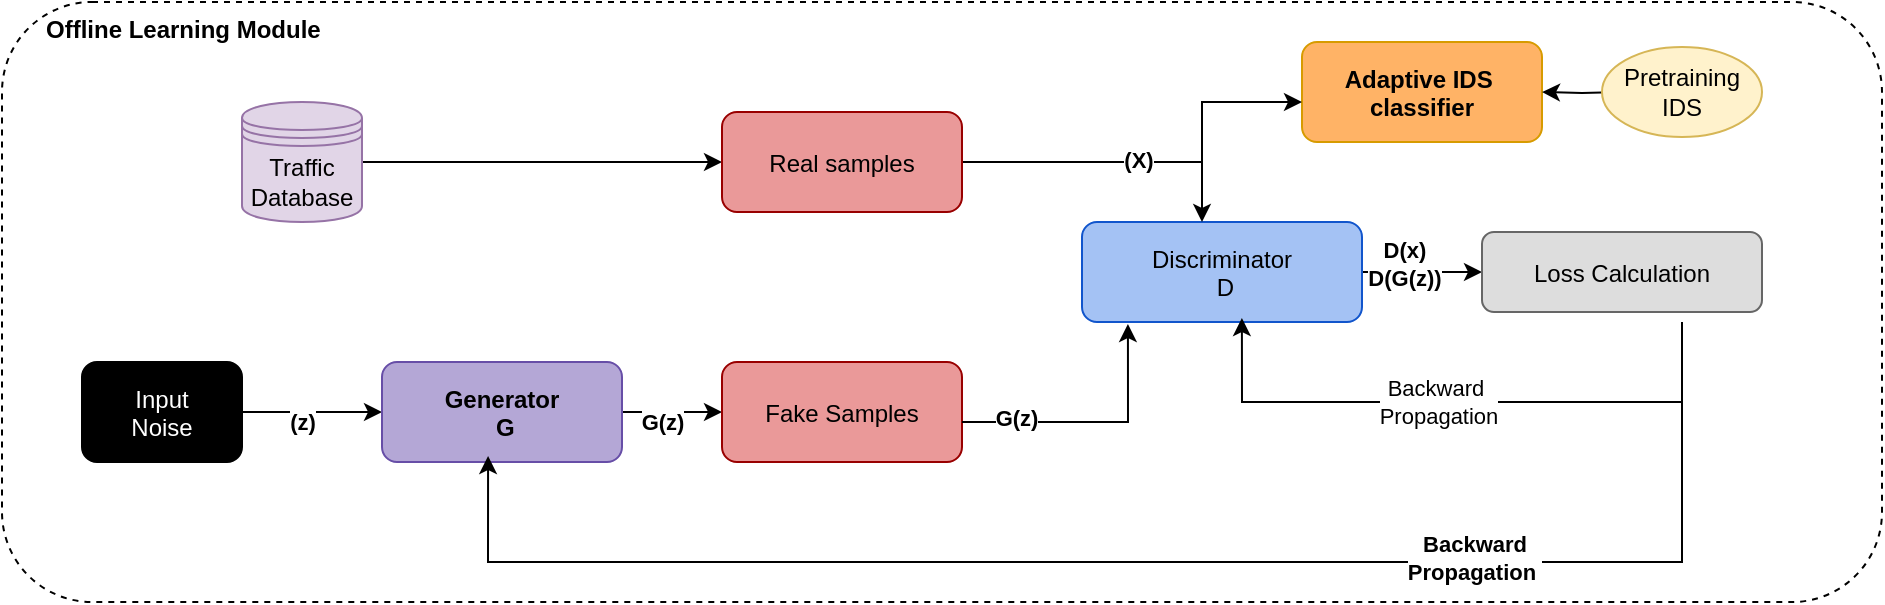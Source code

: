 <mxfile version="27.2.0" pages="3">
  <diagram id="page1" name="IDS + CTGAN Architecture">
    <mxGraphModel dx="872" dy="431" grid="1" gridSize="10" guides="1" tooltips="1" connect="1" arrows="1" fold="1" page="1" pageScale="1" pageWidth="1600" pageHeight="1200" math="0" shadow="0">
      <root>
        <mxCell id="0" />
        <mxCell id="1" parent="0" />
        <mxCell id="boxIDS" value="" style="rounded=1;dashed=1;fillColor=none;strokeColor=#000000;" parent="1" vertex="1">
          <mxGeometry x="40" y="30" width="940" height="300" as="geometry" />
        </mxCell>
        <mxCell id="labIDS" value="Offline Learning Module" style="text;html=1;fontStyle=1;fillColor=none;strokeColor=none;" parent="1" vertex="1">
          <mxGeometry x="60" y="30" width="100" height="20" as="geometry" />
        </mxCell>
        <mxCell id="ids" value="Adaptive IDS &#xa;classifier" style="rounded=1;fillColor=#ffb366;strokeColor=#d79b00;fontStyle=1;" parent="1" vertex="1">
          <mxGeometry x="690" y="50" width="120" height="50" as="geometry" />
        </mxCell>
        <mxCell id="4" style="endArrow=block;" parent="1" edge="1">
          <mxGeometry relative="1" as="geometry" />
        </mxCell>
        <mxCell id="8kCb_KNf4K_WgnJwePz0-16" value="" style="edgeStyle=orthogonalEdgeStyle;rounded=0;orthogonalLoop=1;jettySize=auto;html=1;" parent="1" source="8kCb_KNf4K_WgnJwePz0-12" target="8kCb_KNf4K_WgnJwePz0-13" edge="1">
          <mxGeometry relative="1" as="geometry" />
        </mxCell>
        <mxCell id="8kCb_KNf4K_WgnJwePz0-20" value="&lt;b&gt;(z)&lt;/b&gt;" style="edgeLabel;html=1;align=center;verticalAlign=middle;resizable=0;points=[];" parent="8kCb_KNf4K_WgnJwePz0-16" vertex="1" connectable="0">
          <mxGeometry x="-0.1" y="-2" relative="1" as="geometry">
            <mxPoint x="-2" y="3" as="offset" />
          </mxGeometry>
        </mxCell>
        <mxCell id="8kCb_KNf4K_WgnJwePz0-12" value="Input&#xa;Noise" style="rounded=1;fillColor=#000000;fontColor=#ffffff;" parent="1" vertex="1">
          <mxGeometry x="80" y="210" width="80" height="50" as="geometry" />
        </mxCell>
        <mxCell id="8kCb_KNf4K_WgnJwePz0-21" value="" style="edgeStyle=orthogonalEdgeStyle;rounded=0;orthogonalLoop=1;jettySize=auto;html=1;" parent="1" source="8kCb_KNf4K_WgnJwePz0-13" target="8kCb_KNf4K_WgnJwePz0-14" edge="1">
          <mxGeometry relative="1" as="geometry" />
        </mxCell>
        <mxCell id="8kCb_KNf4K_WgnJwePz0-23" value="&lt;b&gt;G(z)&lt;/b&gt;" style="edgeLabel;html=1;align=center;verticalAlign=middle;resizable=0;points=[];" parent="8kCb_KNf4K_WgnJwePz0-21" vertex="1" connectable="0">
          <mxGeometry x="-0.05" y="-1" relative="1" as="geometry">
            <mxPoint x="-4" y="4" as="offset" />
          </mxGeometry>
        </mxCell>
        <mxCell id="8kCb_KNf4K_WgnJwePz0-13" value="Generator&#xa; G" style="rounded=1;fillColor=#b4a7d6;strokeColor=#674ea7;fontStyle=1;" parent="1" vertex="1">
          <mxGeometry x="230" y="210" width="120" height="50" as="geometry" />
        </mxCell>
        <mxCell id="8kCb_KNf4K_WgnJwePz0-14" value="Fake Samples" style="rounded=1;fillColor=#ea9999;strokeColor=#990000;" parent="1" vertex="1">
          <mxGeometry x="400" y="210" width="120" height="50" as="geometry" />
        </mxCell>
        <mxCell id="8kCb_KNf4K_WgnJwePz0-43" value="" style="edgeStyle=orthogonalEdgeStyle;rounded=0;orthogonalLoop=1;jettySize=auto;html=1;" parent="1" source="8kCb_KNf4K_WgnJwePz0-15" target="8kCb_KNf4K_WgnJwePz0-42" edge="1">
          <mxGeometry relative="1" as="geometry" />
        </mxCell>
        <mxCell id="8kCb_KNf4K_WgnJwePz0-44" value="&lt;b&gt;D(x)&lt;/b&gt;&lt;div&gt;&lt;b&gt;D(G(z))&lt;/b&gt;&lt;/div&gt;" style="edgeLabel;html=1;align=center;verticalAlign=middle;resizable=0;points=[];" parent="8kCb_KNf4K_WgnJwePz0-43" vertex="1" connectable="0">
          <mxGeometry x="-0.3" y="4" relative="1" as="geometry">
            <mxPoint as="offset" />
          </mxGeometry>
        </mxCell>
        <mxCell id="8kCb_KNf4K_WgnJwePz0-15" value="Discriminator&#xa; D" style="rounded=1;fillColor=#a4c2f4;strokeColor=#1155cc;" parent="1" vertex="1">
          <mxGeometry x="580" y="140" width="140" height="50" as="geometry" />
        </mxCell>
        <mxCell id="8kCb_KNf4K_WgnJwePz0-26" value="" style="edgeStyle=orthogonalEdgeStyle;rounded=0;orthogonalLoop=1;jettySize=auto;html=1;" parent="1" source="8kCb_KNf4K_WgnJwePz0-24" target="8kCb_KNf4K_WgnJwePz0-25" edge="1">
          <mxGeometry relative="1" as="geometry" />
        </mxCell>
        <mxCell id="8kCb_KNf4K_WgnJwePz0-24" value="Traffic&lt;div&gt;Database&lt;/div&gt;" style="shape=datastore;whiteSpace=wrap;html=1;fillColor=#e1d5e7;strokeColor=#9673a6;" parent="1" vertex="1">
          <mxGeometry x="160" y="80" width="60" height="60" as="geometry" />
        </mxCell>
        <mxCell id="8kCb_KNf4K_WgnJwePz0-27" value="" style="edgeStyle=orthogonalEdgeStyle;rounded=0;orthogonalLoop=1;jettySize=auto;html=1;" parent="1" source="8kCb_KNf4K_WgnJwePz0-25" target="8kCb_KNf4K_WgnJwePz0-15" edge="1">
          <mxGeometry relative="1" as="geometry">
            <Array as="points">
              <mxPoint x="640" y="110" />
            </Array>
          </mxGeometry>
        </mxCell>
        <mxCell id="8kCb_KNf4K_WgnJwePz0-31" value="&lt;b&gt;&lt;font&gt;(X)&lt;/font&gt;&lt;/b&gt;" style="edgeLabel;html=1;align=center;verticalAlign=middle;resizable=0;points=[];" parent="8kCb_KNf4K_WgnJwePz0-27" vertex="1" connectable="0">
          <mxGeometry x="0.173" y="1" relative="1" as="geometry">
            <mxPoint as="offset" />
          </mxGeometry>
        </mxCell>
        <mxCell id="8kCb_KNf4K_WgnJwePz0-25" value="Real samples" style="rounded=1;fillColor=#ea9999;strokeColor=#990000;" parent="1" vertex="1">
          <mxGeometry x="400" y="85" width="120" height="50" as="geometry" />
        </mxCell>
        <mxCell id="8kCb_KNf4K_WgnJwePz0-30" value="" style="endArrow=classic;html=1;rounded=0;entryX=0.164;entryY=1.02;entryDx=0;entryDy=0;entryPerimeter=0;" parent="1" target="8kCb_KNf4K_WgnJwePz0-15" edge="1">
          <mxGeometry width="50" height="50" relative="1" as="geometry">
            <mxPoint x="520" y="240" as="sourcePoint" />
            <mxPoint x="570" y="190" as="targetPoint" />
            <Array as="points">
              <mxPoint x="603" y="240" />
            </Array>
          </mxGeometry>
        </mxCell>
        <mxCell id="8kCb_KNf4K_WgnJwePz0-32" value="&lt;b&gt;G(z)&lt;/b&gt;" style="edgeLabel;html=1;align=center;verticalAlign=middle;resizable=0;points=[];" parent="8kCb_KNf4K_WgnJwePz0-30" vertex="1" connectable="0">
          <mxGeometry x="0.127" y="2" relative="1" as="geometry">
            <mxPoint x="-48" as="offset" />
          </mxGeometry>
        </mxCell>
        <mxCell id="8kCb_KNf4K_WgnJwePz0-42" value="Loss Calculation" style="rounded=1;fillColor=#dddddd;strokeColor=#666666;" parent="1" vertex="1">
          <mxGeometry x="780" y="145" width="140" height="40" as="geometry" />
        </mxCell>
        <mxCell id="8kCb_KNf4K_WgnJwePz0-47" value="" style="endArrow=classic;html=1;rounded=0;entryX=0;entryY=0.6;entryDx=0;entryDy=0;entryPerimeter=0;" parent="1" target="ids" edge="1">
          <mxGeometry width="50" height="50" relative="1" as="geometry">
            <mxPoint x="640" y="110" as="sourcePoint" />
            <mxPoint x="690" y="60" as="targetPoint" />
            <Array as="points">
              <mxPoint x="640" y="80" />
            </Array>
          </mxGeometry>
        </mxCell>
        <mxCell id="8kCb_KNf4K_WgnJwePz0-49" value="" style="edgeStyle=orthogonalEdgeStyle;rounded=0;orthogonalLoop=1;jettySize=auto;html=1;" parent="1" target="ids" edge="1">
          <mxGeometry relative="1" as="geometry">
            <mxPoint x="850" y="75" as="sourcePoint" />
          </mxGeometry>
        </mxCell>
        <mxCell id="8kCb_KNf4K_WgnJwePz0-50" value="" style="endArrow=classic;html=1;rounded=0;entryX=0.442;entryY=0.94;entryDx=0;entryDy=0;entryPerimeter=0;" parent="1" target="8kCb_KNf4K_WgnJwePz0-13" edge="1">
          <mxGeometry width="50" height="50" relative="1" as="geometry">
            <mxPoint x="880" y="190" as="sourcePoint" />
            <mxPoint x="610" y="260" as="targetPoint" />
            <Array as="points">
              <mxPoint x="880" y="310" />
              <mxPoint x="283" y="310" />
            </Array>
          </mxGeometry>
        </mxCell>
        <mxCell id="8kCb_KNf4K_WgnJwePz0-51" value="&lt;b&gt;Backward&lt;/b&gt;&lt;div&gt;&lt;b&gt;Propagation&amp;nbsp;&lt;/b&gt;&lt;/div&gt;" style="edgeLabel;html=1;align=center;verticalAlign=middle;resizable=0;points=[];" parent="8kCb_KNf4K_WgnJwePz0-50" vertex="1" connectable="0">
          <mxGeometry x="-0.417" y="-2" relative="1" as="geometry">
            <mxPoint as="offset" />
          </mxGeometry>
        </mxCell>
        <mxCell id="8kCb_KNf4K_WgnJwePz0-52" value="" style="endArrow=classic;html=1;rounded=0;entryX=0.571;entryY=0.96;entryDx=0;entryDy=0;entryPerimeter=0;" parent="1" target="8kCb_KNf4K_WgnJwePz0-15" edge="1">
          <mxGeometry width="50" height="50" relative="1" as="geometry">
            <mxPoint x="880" y="230" as="sourcePoint" />
            <mxPoint x="690" y="210" as="targetPoint" />
            <Array as="points">
              <mxPoint x="660" y="230" />
            </Array>
          </mxGeometry>
        </mxCell>
        <mxCell id="fAszUFgawFRJL8DUQpxN-4" value="Backward&amp;nbsp;&lt;div&gt;Propagation&lt;/div&gt;" style="edgeLabel;html=1;align=center;verticalAlign=middle;resizable=0;points=[];" vertex="1" connectable="0" parent="8kCb_KNf4K_WgnJwePz0-52">
          <mxGeometry x="-0.069" relative="1" as="geometry">
            <mxPoint as="offset" />
          </mxGeometry>
        </mxCell>
        <mxCell id="fAszUFgawFRJL8DUQpxN-6" value="Pretraining&lt;div&gt;IDS&lt;/div&gt;" style="ellipse;whiteSpace=wrap;html=1;fillColor=#fff2cc;strokeColor=#d6b656;" vertex="1" parent="1">
          <mxGeometry x="840" y="52.5" width="80" height="45" as="geometry" />
        </mxCell>
      </root>
    </mxGraphModel>
  </diagram>
  <diagram id="KX8tMPdGqFjX7cJ3U-cG" name="Page-2">
    <mxGraphModel dx="872" dy="431" grid="1" gridSize="10" guides="1" tooltips="1" connect="1" arrows="1" fold="1" page="1" pageScale="1" pageWidth="827" pageHeight="1169" math="0" shadow="0">
      <root>
        <mxCell id="0" />
        <mxCell id="1" parent="0" />
        <mxCell id="4LsEy1wEaaYIPvMXNF_o-7" value="" style="edgeStyle=orthogonalEdgeStyle;rounded=0;orthogonalLoop=1;jettySize=auto;html=1;" edge="1" parent="1" source="4LsEy1wEaaYIPvMXNF_o-1" target="4LsEy1wEaaYIPvMXNF_o-2">
          <mxGeometry relative="1" as="geometry" />
        </mxCell>
        <mxCell id="4LsEy1wEaaYIPvMXNF_o-1" value="&lt;b&gt;Traffic&lt;/b&gt;&lt;div&gt;&lt;b&gt;Dataset&lt;/b&gt;&lt;/div&gt;" style="shape=datastore;whiteSpace=wrap;html=1;fillColor=#e1d5e7;strokeColor=#9673a6;" vertex="1" parent="1">
          <mxGeometry x="100" y="160" width="60" height="70" as="geometry" />
        </mxCell>
        <mxCell id="4LsEy1wEaaYIPvMXNF_o-8" value="" style="edgeStyle=orthogonalEdgeStyle;rounded=0;orthogonalLoop=1;jettySize=auto;html=1;" edge="1" parent="1" source="4LsEy1wEaaYIPvMXNF_o-2" target="4LsEy1wEaaYIPvMXNF_o-3">
          <mxGeometry relative="1" as="geometry" />
        </mxCell>
        <mxCell id="4LsEy1wEaaYIPvMXNF_o-2" value="&lt;b&gt;Class-Balanced Sampling&lt;/b&gt;" style="rounded=0;whiteSpace=wrap;html=1;fillColor=#fad7ac;strokeColor=#b46504;" vertex="1" parent="1">
          <mxGeometry x="220" y="165" width="120" height="60" as="geometry" />
        </mxCell>
        <mxCell id="4LsEy1wEaaYIPvMXNF_o-9" value="" style="edgeStyle=orthogonalEdgeStyle;rounded=0;orthogonalLoop=1;jettySize=auto;html=1;" edge="1" parent="1" source="4LsEy1wEaaYIPvMXNF_o-3" target="4LsEy1wEaaYIPvMXNF_o-5">
          <mxGeometry relative="1" as="geometry" />
        </mxCell>
        <mxCell id="4LsEy1wEaaYIPvMXNF_o-3" value="&lt;b&gt;Feature Significance Selection&lt;/b&gt;" style="rounded=0;whiteSpace=wrap;html=1;fillColor=#76608a;fontColor=#ffffff;strokeColor=#432D57;" vertex="1" parent="1">
          <mxGeometry x="400" y="165" width="140" height="60" as="geometry" />
        </mxCell>
        <mxCell id="4LsEy1wEaaYIPvMXNF_o-11" value="" style="edgeStyle=orthogonalEdgeStyle;rounded=0;orthogonalLoop=1;jettySize=auto;html=1;" edge="1" parent="1" source="4LsEy1wEaaYIPvMXNF_o-4" target="4LsEy1wEaaYIPvMXNF_o-6">
          <mxGeometry relative="1" as="geometry" />
        </mxCell>
        <mxCell id="4LsEy1wEaaYIPvMXNF_o-4" value="&lt;b&gt;Scaling and Encoding&lt;/b&gt;" style="rounded=0;whiteSpace=wrap;html=1;fillColor=#b0e3e6;strokeColor=#0e8088;" vertex="1" parent="1">
          <mxGeometry x="220" y="280" width="120" height="60" as="geometry" />
        </mxCell>
        <mxCell id="4LsEy1wEaaYIPvMXNF_o-10" value="" style="edgeStyle=orthogonalEdgeStyle;rounded=0;orthogonalLoop=1;jettySize=auto;html=1;" edge="1" parent="1" source="4LsEy1wEaaYIPvMXNF_o-5" target="4LsEy1wEaaYIPvMXNF_o-4">
          <mxGeometry relative="1" as="geometry" />
        </mxCell>
        <mxCell id="4LsEy1wEaaYIPvMXNF_o-5" value="&lt;b&gt;Redundancy Pruning&lt;/b&gt;" style="rounded=0;whiteSpace=wrap;html=1;fillColor=#6d8764;fontColor=#ffffff;strokeColor=#3A5431;" vertex="1" parent="1">
          <mxGeometry x="410" y="280" width="120" height="60" as="geometry" />
        </mxCell>
        <mxCell id="4LsEy1wEaaYIPvMXNF_o-6" value="&lt;b&gt;Prepared&lt;/b&gt;&lt;div&gt;&lt;b&gt;Dataset&lt;/b&gt;&lt;/div&gt;" style="shape=datastore;whiteSpace=wrap;html=1;fillColor=#e1d5e7;strokeColor=#9673a6;" vertex="1" parent="1">
          <mxGeometry x="100" y="275" width="60" height="70" as="geometry" />
        </mxCell>
      </root>
    </mxGraphModel>
  </diagram>
  <diagram id="F3JodDhpjsgTbyFMz6hE" name="Page-3">
    <mxGraphModel dx="872" dy="431" grid="1" gridSize="10" guides="1" tooltips="1" connect="1" arrows="1" fold="1" page="1" pageScale="1" pageWidth="827" pageHeight="1169" math="0" shadow="0">
      <root>
        <mxCell id="0" />
        <mxCell id="1" parent="0" />
        <mxCell id="pfEhAok5NRxuE4gQBu6k-3" value="" style="edgeStyle=orthogonalEdgeStyle;rounded=0;orthogonalLoop=1;jettySize=auto;html=1;" edge="1" parent="1" source="snxVD8WtoDsPqjMUhqQg-3" target="GTeZiYbE6g7VLA0fi6VF-1">
          <mxGeometry relative="1" as="geometry" />
        </mxCell>
        <mxCell id="snxVD8WtoDsPqjMUhqQg-3" value="" style="whiteSpace=wrap;html=1;aspect=fixed;fillColor=#eeeeee;strokeColor=#36393d;" vertex="1" parent="1">
          <mxGeometry x="20" y="160" width="160" height="160" as="geometry" />
        </mxCell>
        <mxCell id="1db5Yorb3L3jNKGiWaud-1" value="Trained Discriminator" style="rounded=1;fillColor=#A4C2F4;strokeColor=#36393d;" vertex="1" parent="1">
          <mxGeometry x="30" y="190" width="140" height="40" as="geometry" />
        </mxCell>
        <mxCell id="snxVD8WtoDsPqjMUhqQg-1" value="Trained Generator" style="rounded=1;fillColor=#B4A7D6;strokeColor=#666666;" vertex="1" parent="1">
          <mxGeometry x="30" y="250" width="140" height="40" as="geometry" />
        </mxCell>
        <mxCell id="Cw9rRw29Yz13kwM0iP84-4" value="" style="edgeStyle=orthogonalEdgeStyle;rounded=0;orthogonalLoop=1;jettySize=auto;html=1;" edge="1" parent="1" source="GTeZiYbE6g7VLA0fi6VF-1" target="a1cZdvnQ18p7-fBVUCkO-1">
          <mxGeometry relative="1" as="geometry" />
        </mxCell>
        <mxCell id="GTeZiYbE6g7VLA0fi6VF-1" value="Stream of&#xa;Fake Samples" style="rounded=1;fillColor=#ea9999;strokeColor=#990000;" vertex="1" parent="1">
          <mxGeometry x="250" y="215" width="120" height="50" as="geometry" />
        </mxCell>
        <mxCell id="pfEhAok5NRxuE4gQBu6k-6" value="" style="edgeStyle=orthogonalEdgeStyle;rounded=0;orthogonalLoop=1;jettySize=auto;html=1;" edge="1" parent="1" source="a1cZdvnQ18p7-fBVUCkO-1" target="xeDAY9MX9qhAZjhbso3A-1">
          <mxGeometry relative="1" as="geometry">
            <Array as="points">
              <mxPoint x="510" y="135" />
            </Array>
          </mxGeometry>
        </mxCell>
        <mxCell id="pfEhAok5NRxuE4gQBu6k-9" value="Save&amp;nbsp;&lt;div&gt;classification&lt;/div&gt;" style="edgeLabel;html=1;align=center;verticalAlign=middle;resizable=0;points=[];" vertex="1" connectable="0" parent="pfEhAok5NRxuE4gQBu6k-6">
          <mxGeometry x="-0.307" y="-1" relative="1" as="geometry">
            <mxPoint as="offset" />
          </mxGeometry>
        </mxCell>
        <mxCell id="a1cZdvnQ18p7-fBVUCkO-1" value="Adaptive IDS &#xa;classifier" style="rounded=1;fillColor=#ffb366;strokeColor=#d79b00;fontStyle=1;" vertex="1" parent="1">
          <mxGeometry x="440" y="215" width="120" height="50" as="geometry" />
        </mxCell>
        <mxCell id="pfEhAok5NRxuE4gQBu6k-10" value="" style="edgeStyle=orthogonalEdgeStyle;rounded=0;orthogonalLoop=1;jettySize=auto;html=1;" edge="1" parent="1" source="omHM86XPjie9SYzvWjVG-1" target="a1cZdvnQ18p7-fBVUCkO-1">
          <mxGeometry relative="1" as="geometry" />
        </mxCell>
        <mxCell id="pfEhAok5NRxuE4gQBu6k-11" value="Provide most&amp;nbsp;&lt;div&gt;appropriate action&lt;/div&gt;" style="edgeLabel;html=1;align=center;verticalAlign=middle;resizable=0;points=[];" vertex="1" connectable="0" parent="pfEhAok5NRxuE4gQBu6k-10">
          <mxGeometry x="-0.08" relative="1" as="geometry">
            <mxPoint as="offset" />
          </mxGeometry>
        </mxCell>
        <mxCell id="omHM86XPjie9SYzvWjVG-1" value="RL agent" style="rounded=1;fillColor=#a20025;strokeColor=#6F0000;fontColor=#ffffff;" vertex="1" parent="1">
          <mxGeometry x="580" y="310" width="120" height="50" as="geometry" />
        </mxCell>
        <mxCell id="pfEhAok5NRxuE4gQBu6k-7" value="" style="edgeStyle=orthogonalEdgeStyle;rounded=0;orthogonalLoop=1;jettySize=auto;html=1;" edge="1" parent="1" source="xeDAY9MX9qhAZjhbso3A-1" target="omHM86XPjie9SYzvWjVG-1">
          <mxGeometry relative="1" as="geometry" />
        </mxCell>
        <mxCell id="pfEhAok5NRxuE4gQBu6k-8" value="&lt;b&gt;Trace of recent&lt;/b&gt;&lt;div&gt;&lt;b&gt;classifications&lt;/b&gt;&lt;/div&gt;" style="edgeLabel;html=1;align=center;verticalAlign=middle;resizable=0;points=[];" vertex="1" connectable="0" parent="pfEhAok5NRxuE4gQBu6k-7">
          <mxGeometry x="-0.227" y="3" relative="1" as="geometry">
            <mxPoint as="offset" />
          </mxGeometry>
        </mxCell>
        <mxCell id="xeDAY9MX9qhAZjhbso3A-1" value="Sliding WIndow" style="rounded=1;fillColor=#d80073;strokeColor=#A50040;fontColor=#ffffff;" vertex="1" parent="1">
          <mxGeometry x="580" y="110" width="120" height="50" as="geometry" />
        </mxCell>
        <mxCell id="Cw9rRw29Yz13kwM0iP84-5" value="CTGAN" style="rounded=0;whiteSpace=wrap;html=1;fillColor=#eeeeee;strokeColor=#36393d;" vertex="1" parent="1">
          <mxGeometry x="20" y="140" width="100" height="20" as="geometry" />
        </mxCell>
        <mxCell id="pfEhAok5NRxuE4gQBu6k-13" value="" style="edgeStyle=orthogonalEdgeStyle;rounded=0;orthogonalLoop=1;jettySize=auto;html=1;" edge="1" parent="1" source="pfEhAok5NRxuE4gQBu6k-12" target="omHM86XPjie9SYzvWjVG-1">
          <mxGeometry relative="1" as="geometry">
            <Array as="points">
              <mxPoint x="740" y="265" />
              <mxPoint x="740" y="335" />
            </Array>
          </mxGeometry>
        </mxCell>
        <mxCell id="pfEhAok5NRxuE4gQBu6k-14" value="Supply reward&lt;div&gt;(+1, 0, -1)&lt;/div&gt;" style="edgeLabel;html=1;align=center;verticalAlign=middle;resizable=0;points=[];" vertex="1" connectable="0" parent="pfEhAok5NRxuE4gQBu6k-13">
          <mxGeometry x="-0.16" y="1" relative="1" as="geometry">
            <mxPoint as="offset" />
          </mxGeometry>
        </mxCell>
        <mxCell id="pfEhAok5NRxuE4gQBu6k-12" value="Environment&amp;nbsp;" style="rounded=0;whiteSpace=wrap;html=1;fillColor=#ffcccc;strokeColor=#36393d;" vertex="1" parent="1">
          <mxGeometry x="780" y="230" width="120" height="50" as="geometry" />
        </mxCell>
        <mxCell id="NcS93p1oQxYhlMSHITuK-1" value="" style="rounded=1;dashed=1;fillColor=none;strokeColor=#000000;" vertex="1" parent="1">
          <mxGeometry x="10" y="102.5" width="910" height="277.5" as="geometry" />
        </mxCell>
        <mxCell id="swMFRolmAExGrhOcrirv-1" value="Online Learning Module" style="text;html=1;fontStyle=1;fillColor=none;strokeColor=none;" vertex="1" parent="1">
          <mxGeometry x="27" y="109" width="100" height="20" as="geometry" />
        </mxCell>
      </root>
    </mxGraphModel>
  </diagram>
</mxfile>
